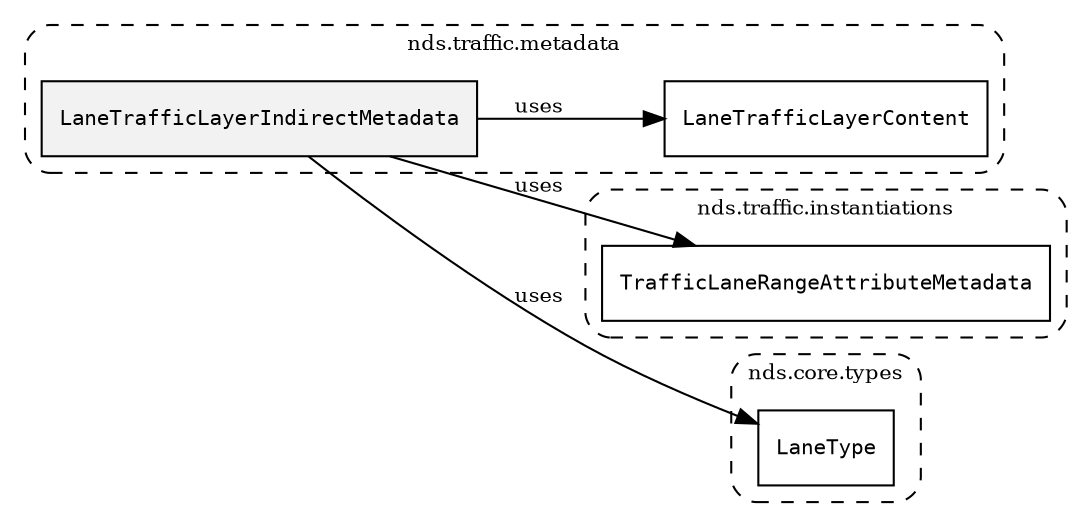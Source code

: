 /**
 * This dot file creates symbol collaboration diagram for LaneTrafficLayerIndirectMetadata.
 */
digraph ZSERIO
{
    node [shape=box, fontsize=10];
    rankdir="LR";
    fontsize=10;
    tooltip="LaneTrafficLayerIndirectMetadata collaboration diagram";

    subgraph "cluster_nds.traffic.metadata"
    {
        style="dashed, rounded";
        label="nds.traffic.metadata";
        tooltip="Package nds.traffic.metadata";
        href="../../../content/packages/nds.traffic.metadata.html#Package-nds-traffic-metadata";
        target="_parent";

        "LaneTrafficLayerIndirectMetadata" [style="filled", fillcolor="#0000000D", target="_parent", label=<<font face="monospace"><table align="center" border="0" cellspacing="0" cellpadding="0"><tr><td href="../../../content/packages/nds.traffic.metadata.html#Structure-LaneTrafficLayerIndirectMetadata" title="Structure defined in nds.traffic.metadata">LaneTrafficLayerIndirectMetadata</td></tr></table></font>>];
        "LaneTrafficLayerContent" [target="_parent", label=<<font face="monospace"><table align="center" border="0" cellspacing="0" cellpadding="0"><tr><td href="../../../content/packages/nds.traffic.metadata.html#Bitmask-LaneTrafficLayerContent" title="Bitmask defined in nds.traffic.metadata">LaneTrafficLayerContent</td></tr></table></font>>];
    }

    subgraph "cluster_nds.traffic.instantiations"
    {
        style="dashed, rounded";
        label="nds.traffic.instantiations";
        tooltip="Package nds.traffic.instantiations";
        href="../../../content/packages/nds.traffic.instantiations.html#Package-nds-traffic-instantiations";
        target="_parent";

        "TrafficLaneRangeAttributeMetadata" [target="_parent", label=<<font face="monospace"><table align="center" border="0" cellspacing="0" cellpadding="0"><tr><td href="../../../content/packages/nds.traffic.instantiations.html#InstantiateType-TrafficLaneRangeAttributeMetadata" title="InstantiateType defined in nds.traffic.instantiations">TrafficLaneRangeAttributeMetadata</td></tr></table></font>>];
    }

    subgraph "cluster_nds.core.types"
    {
        style="dashed, rounded";
        label="nds.core.types";
        tooltip="Package nds.core.types";
        href="../../../content/packages/nds.core.types.html#Package-nds-core-types";
        target="_parent";

        "LaneType" [target="_parent", label=<<font face="monospace"><table align="center" border="0" cellspacing="0" cellpadding="0"><tr><td href="../../../content/packages/nds.core.types.html#Structure-LaneType" title="Structure defined in nds.core.types">LaneType</td></tr></table></font>>];
    }

    "LaneTrafficLayerIndirectMetadata" -> "LaneTrafficLayerContent" [label="uses", fontsize=10];
    "LaneTrafficLayerIndirectMetadata" -> "TrafficLaneRangeAttributeMetadata" [label="uses", fontsize=10];
    "LaneTrafficLayerIndirectMetadata" -> "LaneType" [label="uses", fontsize=10];
}
